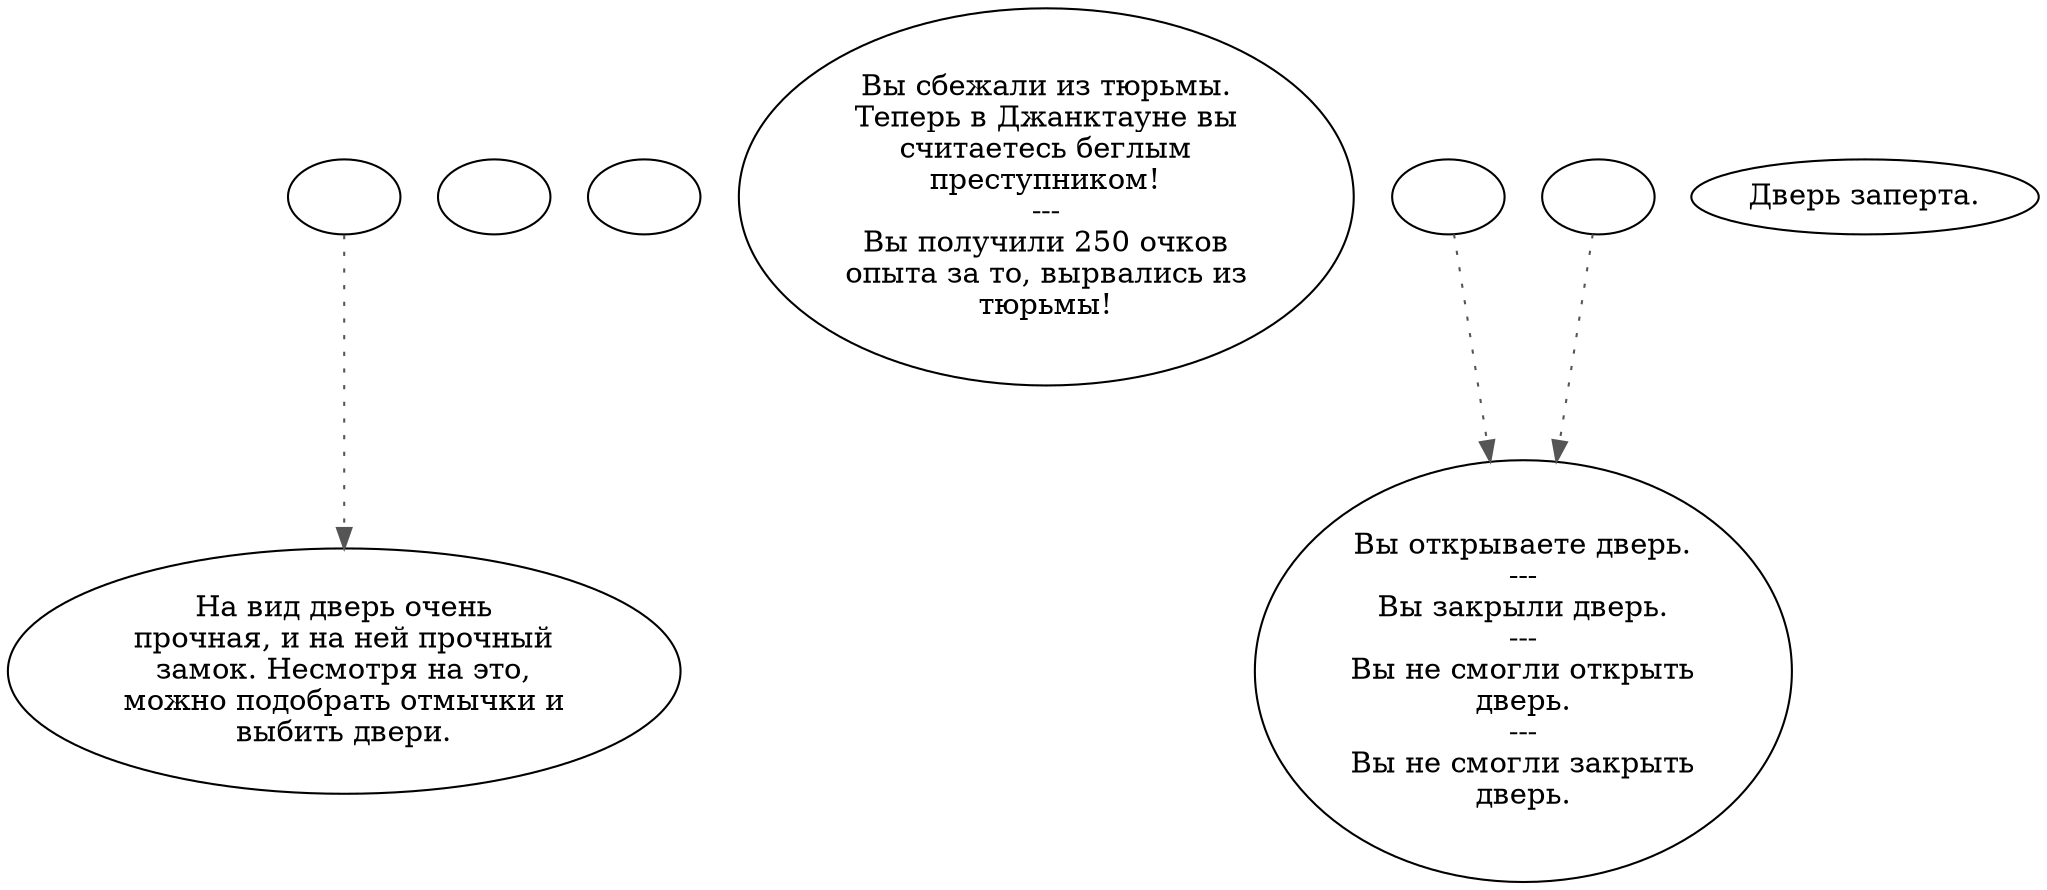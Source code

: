 digraph junkjail {
  "start" [style=filled       fillcolor="#FFFFFF"       color="#000000"]
  "start" -> "description_p_proc" [style=dotted color="#555555"]
  "start" [label=""]
  "damage_p_proc" [style=filled       fillcolor="#FFFFFF"       color="#000000"]
  "damage_p_proc" [label=""]
  "description_p_proc" [style=filled       fillcolor="#FFFFFF"       color="#000000"]
  "description_p_proc" [label="На вид дверь очень\nпрочная, и на ней прочный\nзамок. Несмотря на это,\nможно подобрать отмычки и\nвыбить двери."]
  "map_enter_p_proc" [style=filled       fillcolor="#FFFFFF"       color="#000000"]
  "map_enter_p_proc" [label=""]
  "spatial_p_proc" [style=filled       fillcolor="#FFFFFF"       color="#000000"]
  "spatial_p_proc" [label="Вы сбежали из тюрьмы.\nТеперь в Джанктауне вы\nсчитаетесь беглым\nпреступником!\n---\nВы получили 250 очков\nопыта за то, вырвались из\nтюрьмы!"]
  "use_obj_on_p_proc" [style=filled       fillcolor="#FFFFFF"       color="#000000"]
  "use_obj_on_p_proc" -> "lockpicking" [style=dotted color="#555555"]
  "use_obj_on_p_proc" [label=""]
  "use_skill_on_p_proc" [style=filled       fillcolor="#FFFFFF"       color="#000000"]
  "use_skill_on_p_proc" -> "lockpicking" [style=dotted color="#555555"]
  "use_skill_on_p_proc" [label=""]
  "use_p_proc" [style=filled       fillcolor="#FFFFFF"       color="#000000"]
  "use_p_proc" [label="Дверь заперта."]
  "lockpicking" [style=filled       fillcolor="#FFFFFF"       color="#000000"]
  "lockpicking" [label="Вы открываете дверь.\n---\nВы закрыли дверь.\n---\nВы не смогли открыть\nдверь.\n---\nВы не смогли закрыть\nдверь."]
}